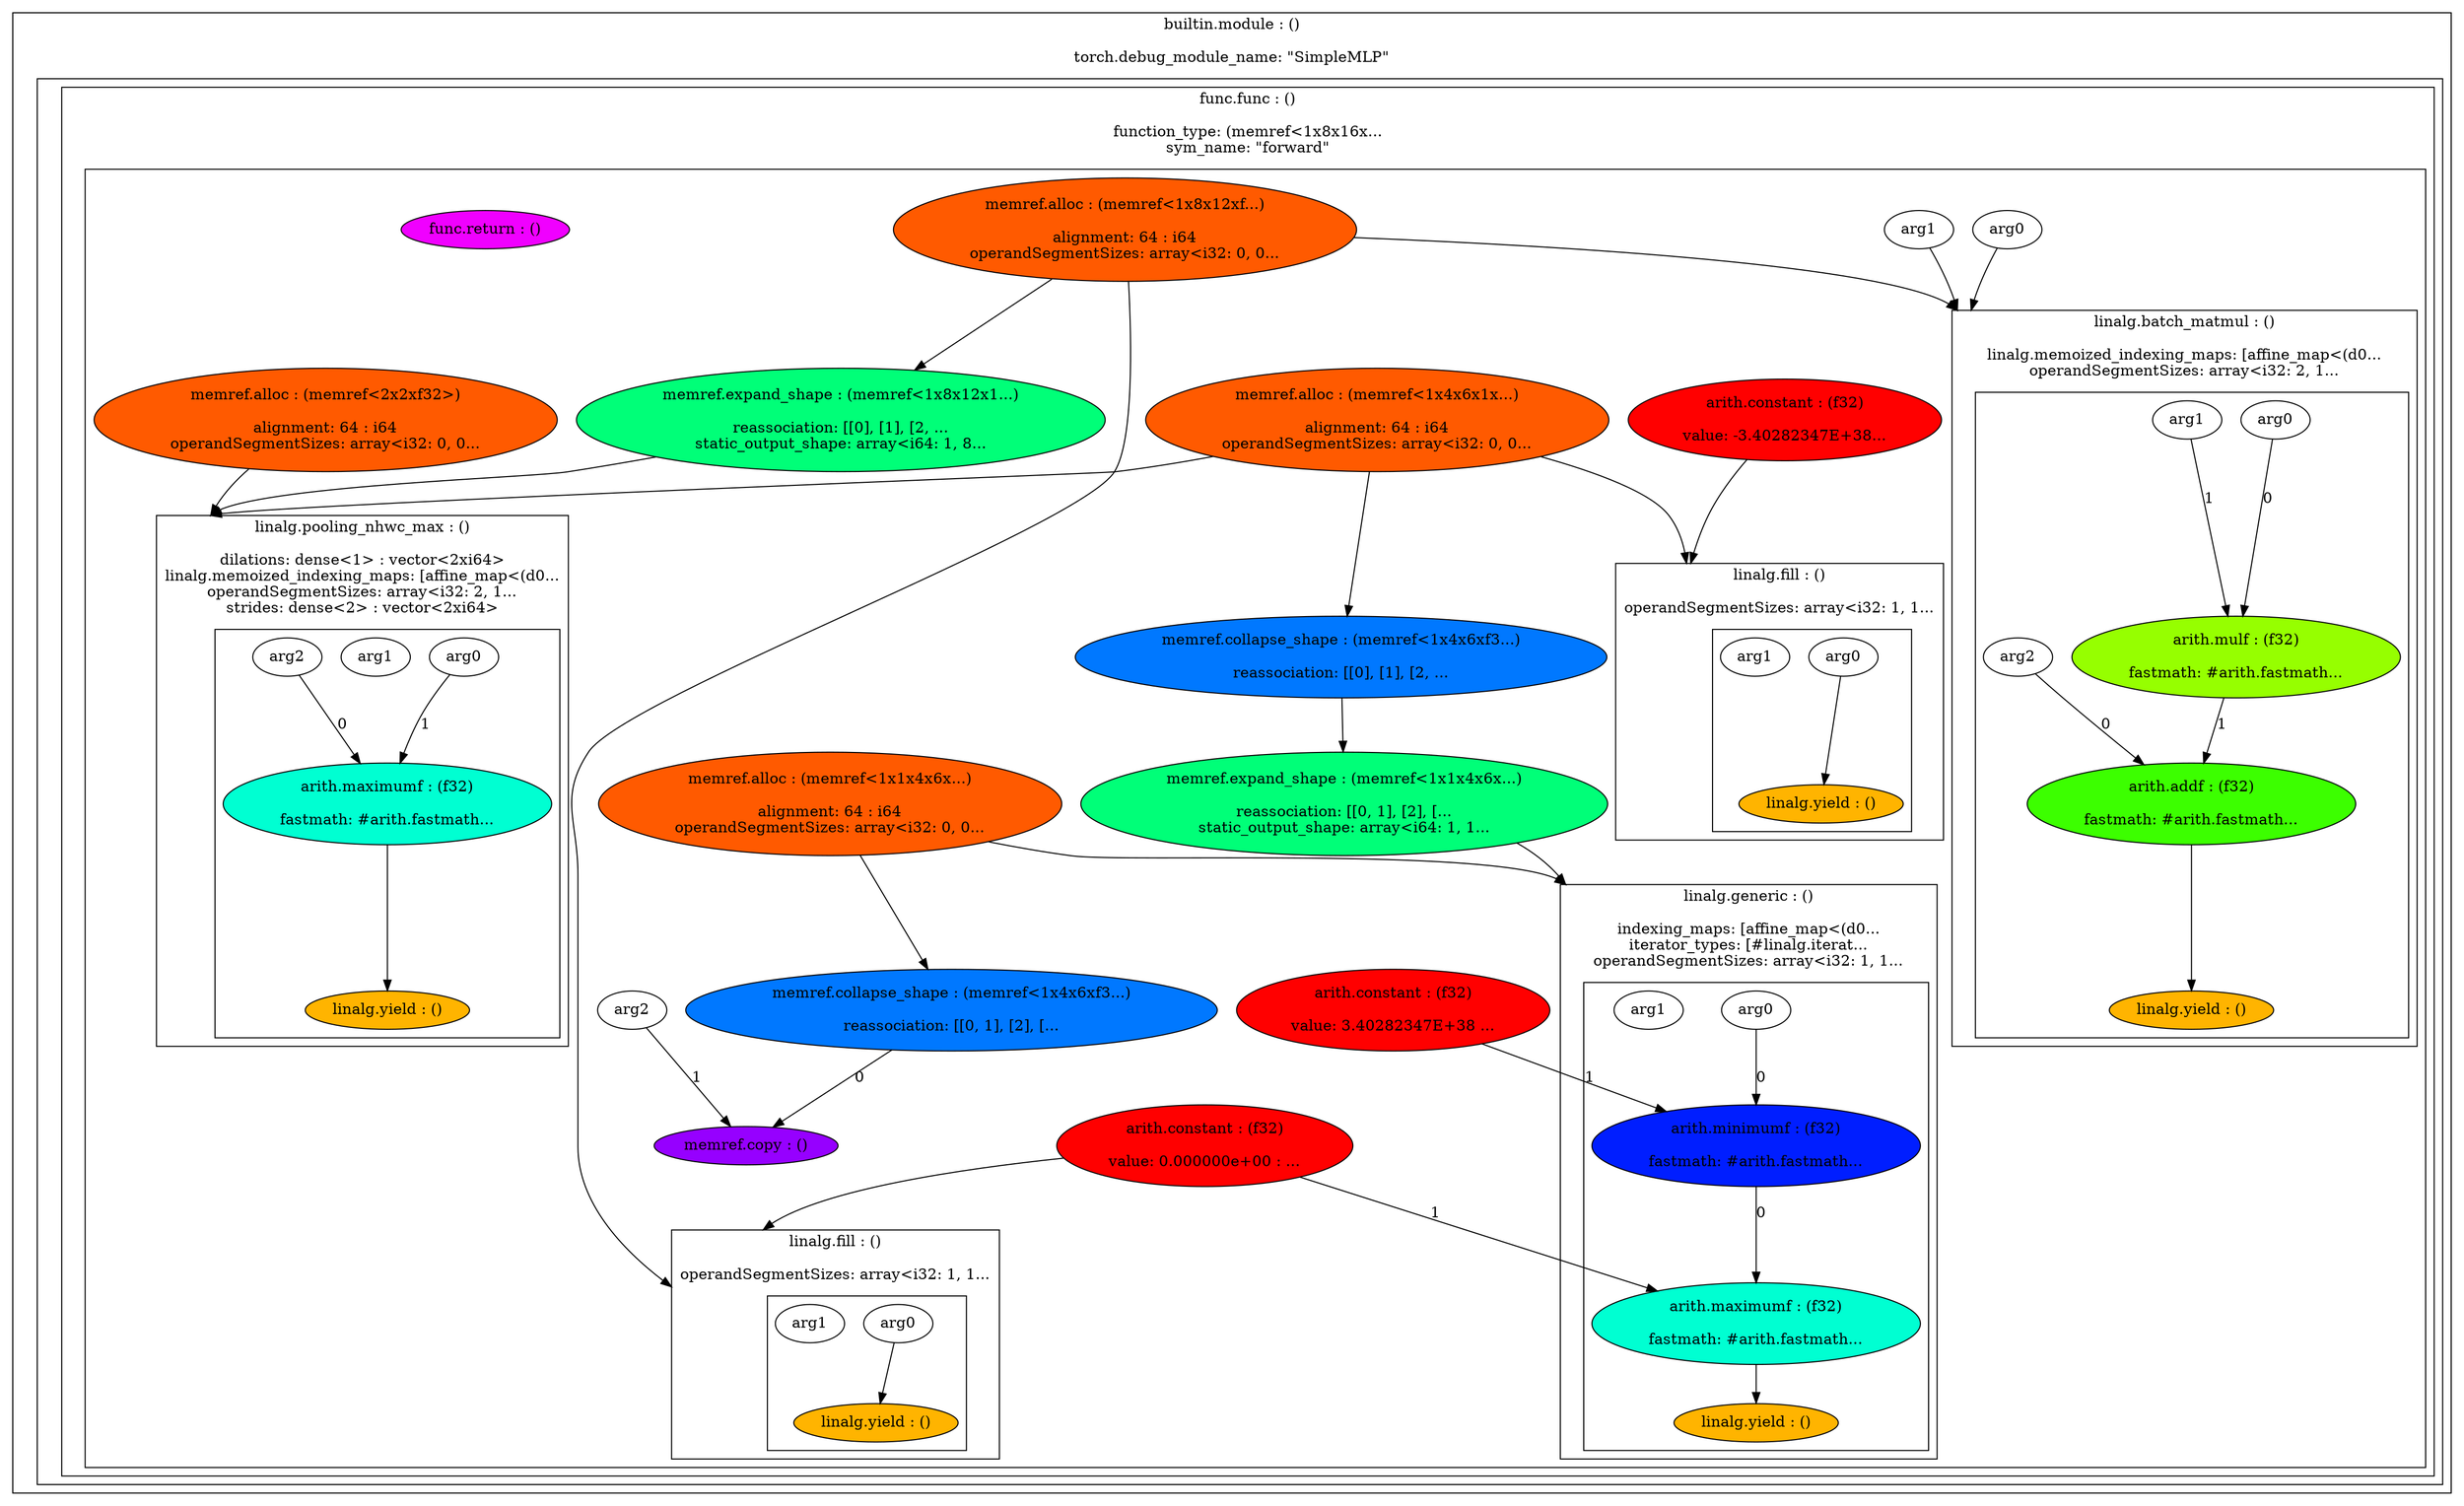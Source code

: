 digraph G {
  compound = true;
  subgraph cluster_1 {
    v2 [label = " ", shape = plain];
    label = "builtin.module : ()\n\ntorch.debug_module_name: \"SimpleMLP\"";
    subgraph cluster_3 {
      v4 [label = " ", shape = plain];
      label = "";
      subgraph cluster_5 {
        v6 [label = " ", shape = plain];
        label = "func.func : ()\n\nfunction_type: (memref<1x8x16x...\nsym_name: \"forward\"";
        subgraph cluster_7 {
          v8 [label = " ", shape = plain];
          label = "";
          v9 [label = "arg0", shape = ellipse];
          v10 [label = "arg1", shape = ellipse];
          v11 [label = "arg2", shape = ellipse];
          v12 [fillcolor = "0.000000 1.0 1.0", label = "arith.constant : (f32)\n\nvalue: 3.40282347E+38 ...", shape = ellipse, style = filled];
          v13 [fillcolor = "0.000000 1.0 1.0", label = "arith.constant : (f32)\n\nvalue: -3.40282347E+38...", shape = ellipse, style = filled];
          v14 [fillcolor = "0.000000 1.0 1.0", label = "arith.constant : (f32)\n\nvalue: 0.000000e+00 : ...", shape = ellipse, style = filled];
          v15 [fillcolor = "0.058824 1.0 1.0", label = "memref.alloc : (memref<1x8x12xf...)\n\nalignment: 64 : i64\noperandSegmentSizes: array<i32: 0, 0...", shape = ellipse, style = filled];
          subgraph cluster_16 {
            v17 [label = " ", shape = plain];
            label = "linalg.fill : ()\n\noperandSegmentSizes: array<i32: 1, 1...";
            subgraph cluster_18 {
              v19 [label = " ", shape = plain];
              label = "";
              v20 [label = "arg0", shape = ellipse];
              v21 [label = "arg1", shape = ellipse];
              v22 [fillcolor = "0.117647 1.0 1.0", label = "linalg.yield : ()\n", shape = ellipse, style = filled];
            }
          }
          subgraph cluster_23 {
            v24 [label = " ", shape = plain];
            label = "linalg.batch_matmul : ()\n\nlinalg.memoized_indexing_maps: [affine_map<(d0...\noperandSegmentSizes: array<i32: 2, 1...";
            subgraph cluster_25 {
              v26 [label = " ", shape = plain];
              label = "";
              v27 [label = "arg0", shape = ellipse];
              v28 [label = "arg1", shape = ellipse];
              v29 [label = "arg2", shape = ellipse];
              v30 [fillcolor = "0.235294 1.0 1.0", label = "arith.mulf : (f32)\n\nfastmath: #arith.fastmath...", shape = ellipse, style = filled];
              v31 [fillcolor = "0.294118 1.0 1.0", label = "arith.addf : (f32)\n\nfastmath: #arith.fastmath...", shape = ellipse, style = filled];
              v32 [fillcolor = "0.117647 1.0 1.0", label = "linalg.yield : ()\n", shape = ellipse, style = filled];
            }
          }
          v33 [fillcolor = "0.411765 1.0 1.0", label = "memref.expand_shape : (memref<1x8x12x1...)\n\nreassociation: [[0], [1], [2, ...\nstatic_output_shape: array<i64: 1, 8...", shape = ellipse, style = filled];
          v34 [fillcolor = "0.058824 1.0 1.0", label = "memref.alloc : (memref<1x4x6x1x...)\n\nalignment: 64 : i64\noperandSegmentSizes: array<i32: 0, 0...", shape = ellipse, style = filled];
          subgraph cluster_35 {
            v36 [label = " ", shape = plain];
            label = "linalg.fill : ()\n\noperandSegmentSizes: array<i32: 1, 1...";
            subgraph cluster_37 {
              v38 [label = " ", shape = plain];
              label = "";
              v39 [label = "arg0", shape = ellipse];
              v40 [label = "arg1", shape = ellipse];
              v41 [fillcolor = "0.117647 1.0 1.0", label = "linalg.yield : ()\n", shape = ellipse, style = filled];
            }
          }
          v42 [fillcolor = "0.058824 1.0 1.0", label = "memref.alloc : (memref<2x2xf32>)\n\nalignment: 64 : i64\noperandSegmentSizes: array<i32: 0, 0...", shape = ellipse, style = filled];
          subgraph cluster_43 {
            v44 [label = " ", shape = plain];
            label = "linalg.pooling_nhwc_max : ()\n\ndilations: dense<1> : vector<2xi64>\nlinalg.memoized_indexing_maps: [affine_map<(d0...\noperandSegmentSizes: array<i32: 2, 1...\nstrides: dense<2> : vector<2xi64>";
            subgraph cluster_45 {
              v46 [label = " ", shape = plain];
              label = "";
              v47 [label = "arg0", shape = ellipse];
              v48 [label = "arg1", shape = ellipse];
              v49 [label = "arg2", shape = ellipse];
              v50 [fillcolor = "0.470588 1.0 1.0", label = "arith.maximumf : (f32)\n\nfastmath: #arith.fastmath...", shape = ellipse, style = filled];
              v51 [fillcolor = "0.117647 1.0 1.0", label = "linalg.yield : ()\n", shape = ellipse, style = filled];
            }
          }
          v52 [fillcolor = "0.588235 1.0 1.0", label = "memref.collapse_shape : (memref<1x4x6xf3...)\n\nreassociation: [[0], [1], [2, ...", shape = ellipse, style = filled];
          v53 [fillcolor = "0.411765 1.0 1.0", label = "memref.expand_shape : (memref<1x1x4x6x...)\n\nreassociation: [[0, 1], [2], [...\nstatic_output_shape: array<i64: 1, 1...", shape = ellipse, style = filled];
          v54 [fillcolor = "0.058824 1.0 1.0", label = "memref.alloc : (memref<1x1x4x6x...)\n\nalignment: 64 : i64\noperandSegmentSizes: array<i32: 0, 0...", shape = ellipse, style = filled];
          subgraph cluster_55 {
            v56 [label = " ", shape = plain];
            label = "linalg.generic : ()\n\nindexing_maps: [affine_map<(d0...\niterator_types: [#linalg.iterat...\noperandSegmentSizes: array<i32: 1, 1...";
            subgraph cluster_57 {
              v58 [label = " ", shape = plain];
              label = "";
              v59 [label = "arg0", shape = ellipse];
              v60 [label = "arg1", shape = ellipse];
              v61 [fillcolor = "0.647059 1.0 1.0", label = "arith.minimumf : (f32)\n\nfastmath: #arith.fastmath...", shape = ellipse, style = filled];
              v62 [fillcolor = "0.470588 1.0 1.0", label = "arith.maximumf : (f32)\n\nfastmath: #arith.fastmath...", shape = ellipse, style = filled];
              v63 [fillcolor = "0.117647 1.0 1.0", label = "linalg.yield : ()\n", shape = ellipse, style = filled];
            }
          }
          v64 [fillcolor = "0.588235 1.0 1.0", label = "memref.collapse_shape : (memref<1x4x6xf3...)\n\nreassociation: [[0, 1], [2], [...", shape = ellipse, style = filled];
          v65 [fillcolor = "0.764706 1.0 1.0", label = "memref.copy : ()\n", shape = ellipse, style = filled];
          v66 [fillcolor = "0.823529 1.0 1.0", label = "func.return : ()\n", shape = ellipse, style = filled];
        }
      }
    }
  }
  v20 -> v22 [label = "", style = solid];
  v14 -> v17 [lhead = cluster_16, style = solid];
  v15 -> v17 [lhead = cluster_16, style = solid];
  v27 -> v30 [label = "0", style = solid];
  v28 -> v30 [label = "1", style = solid];
  v29 -> v31 [label = "0", style = solid];
  v30 -> v31 [label = "1", style = solid];
  v31 -> v32 [label = "", style = solid];
  v9 -> v24 [lhead = cluster_23, style = solid];
  v10 -> v24 [lhead = cluster_23, style = solid];
  v15 -> v24 [lhead = cluster_23, style = solid];
  v15 -> v33 [label = "", style = solid];
  v39 -> v41 [label = "", style = solid];
  v13 -> v36 [lhead = cluster_35, style = solid];
  v34 -> v36 [lhead = cluster_35, style = solid];
  v49 -> v50 [label = "0", style = solid];
  v47 -> v50 [label = "1", style = solid];
  v50 -> v51 [label = "", style = solid];
  v33 -> v44 [lhead = cluster_43, style = solid];
  v42 -> v44 [lhead = cluster_43, style = solid];
  v34 -> v44 [lhead = cluster_43, style = solid];
  v34 -> v52 [label = "", style = solid];
  v52 -> v53 [label = "", style = solid];
  v59 -> v61 [label = "0", style = solid];
  v12 -> v61 [label = "1", style = solid];
  v61 -> v62 [label = "0", style = solid];
  v14 -> v62 [label = "1", style = solid];
  v62 -> v63 [label = "", style = solid];
  v53 -> v56 [lhead = cluster_55, style = solid];
  v54 -> v56 [lhead = cluster_55, style = solid];
  v54 -> v64 [label = "", style = solid];
  v64 -> v65 [label = "0", style = solid];
  v11 -> v65 [label = "1", style = solid];
}
